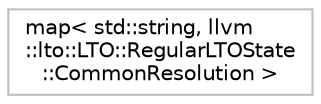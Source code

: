 digraph "Graphical Class Hierarchy"
{
 // LATEX_PDF_SIZE
  bgcolor="transparent";
  edge [fontname="Helvetica",fontsize="10",labelfontname="Helvetica",labelfontsize="10"];
  node [fontname="Helvetica",fontsize="10",shape=record];
  rankdir="LR";
  Node0 [label="map\< std::string, llvm\l::lto::LTO::RegularLTOState\l::CommonResolution \>",height=0.2,width=0.4,color="grey75",tooltip=" "];
}

